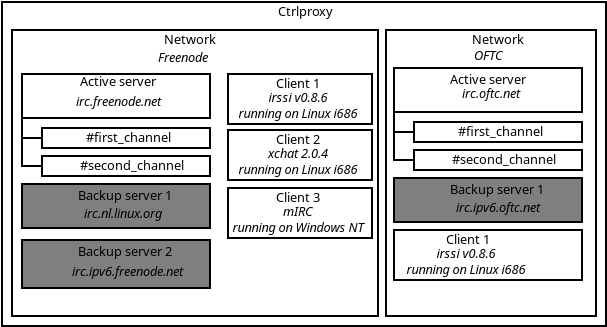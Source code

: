 <?xml version="1.0" encoding="UTF-8"?>
<dia:diagram xmlns:dia="http://www.lysator.liu.se/~alla/dia/"><dia:layer name="Background" visible="true"><dia:object type="Standard - Box" version="0" id="O0"><dia:attribute name="obj_pos"><dia:point val="2.7,1.1"/></dia:attribute><dia:attribute name="obj_bb"><dia:rectangle val="2.65,1.05;32.95,17.35"/></dia:attribute><dia:attribute name="elem_corner"><dia:point val="2.7,1.1"/></dia:attribute><dia:attribute name="elem_width"><dia:real val="30.2"/></dia:attribute><dia:attribute name="elem_height"><dia:real val="16.2"/></dia:attribute><dia:attribute name="show_background"><dia:boolean val="false"/></dia:attribute></dia:object><dia:object type="Standard - Box" version="0" id="O1"><dia:attribute name="obj_pos"><dia:point val="3.2,2.5"/></dia:attribute><dia:attribute name="obj_bb"><dia:rectangle val="3.15,2.45;21.55,16.85"/></dia:attribute><dia:attribute name="elem_corner"><dia:point val="3.2,2.5"/></dia:attribute><dia:attribute name="elem_width"><dia:real val="18.3"/></dia:attribute><dia:attribute name="elem_height"><dia:real val="14.3"/></dia:attribute><dia:attribute name="show_background"><dia:boolean val="true"/></dia:attribute></dia:object><dia:object type="Standard - Text" version="0" id="O2"><dia:attribute name="obj_pos"><dia:point val="10.8,3.2"/></dia:attribute><dia:attribute name="obj_bb"><dia:rectangle val="10.8,2.527;13.072,3.645"/></dia:attribute><dia:attribute name="text"><dia:composite type="text"><dia:attribute name="string"><dia:string>#Network#</dia:string></dia:attribute><dia:attribute name="font"><dia:font family="sans" style="0" name="Courier"/></dia:attribute><dia:attribute name="height"><dia:real val="0.8"/></dia:attribute><dia:attribute name="pos"><dia:point val="10.8,3.2"/></dia:attribute><dia:attribute name="color"><dia:color val="#000000"/></dia:attribute><dia:attribute name="alignment"><dia:enum val="0"/></dia:attribute></dia:composite></dia:attribute></dia:object><dia:object type="Standard - Text" version="0" id="O3"><dia:attribute name="obj_pos"><dia:point val="16.5,1.8"/></dia:attribute><dia:attribute name="obj_bb"><dia:rectangle val="16.5,1.127;18.973,2.245"/></dia:attribute><dia:attribute name="text"><dia:composite type="text"><dia:attribute name="string"><dia:string>#Ctrlproxy#</dia:string></dia:attribute><dia:attribute name="font"><dia:font family="sans" style="0" name="Courier"/></dia:attribute><dia:attribute name="height"><dia:real val="0.8"/></dia:attribute><dia:attribute name="pos"><dia:point val="16.5,1.8"/></dia:attribute><dia:attribute name="color"><dia:color val="#000000"/></dia:attribute><dia:attribute name="alignment"><dia:enum val="0"/></dia:attribute></dia:composite></dia:attribute></dia:object><dia:object type="Standard - Box" version="0" id="O4"><dia:attribute name="obj_pos"><dia:point val="3.7,4.7"/></dia:attribute><dia:attribute name="obj_bb"><dia:rectangle val="3.65,4.65;13.15,6.95"/></dia:attribute><dia:attribute name="elem_corner"><dia:point val="3.7,4.7"/></dia:attribute><dia:attribute name="elem_width"><dia:real val="9.4"/></dia:attribute><dia:attribute name="elem_height"><dia:real val="2.2"/></dia:attribute><dia:attribute name="show_background"><dia:boolean val="true"/></dia:attribute></dia:object><dia:object type="Standard - Text" version="0" id="O5"><dia:attribute name="obj_pos"><dia:point val="6.6,5.3"/></dia:attribute><dia:attribute name="obj_bb"><dia:rectangle val="6.6,4.628;10.123,5.745"/></dia:attribute><dia:attribute name="text"><dia:composite type="text"><dia:attribute name="string"><dia:string>#Active server#</dia:string></dia:attribute><dia:attribute name="font"><dia:font family="sans" style="0" name="Courier"/></dia:attribute><dia:attribute name="height"><dia:real val="0.8"/></dia:attribute><dia:attribute name="pos"><dia:point val="6.6,5.3"/></dia:attribute><dia:attribute name="color"><dia:color val="#000000"/></dia:attribute><dia:attribute name="alignment"><dia:enum val="0"/></dia:attribute></dia:composite></dia:attribute></dia:object><dia:object type="Standard - Box" version="0" id="O6"><dia:attribute name="obj_pos"><dia:point val="4.7,7.4"/></dia:attribute><dia:attribute name="obj_bb"><dia:rectangle val="4.65,7.35;13.15,8.45"/></dia:attribute><dia:attribute name="elem_corner"><dia:point val="4.7,7.4"/></dia:attribute><dia:attribute name="elem_width"><dia:real val="8.4"/></dia:attribute><dia:attribute name="elem_height"><dia:real val="1"/></dia:attribute><dia:attribute name="show_background"><dia:boolean val="true"/></dia:attribute></dia:object><dia:object type="Standard - Box" version="0" id="O7"><dia:attribute name="obj_pos"><dia:point val="4.7,8.8"/></dia:attribute><dia:attribute name="obj_bb"><dia:rectangle val="4.65,8.75;13.15,9.85"/></dia:attribute><dia:attribute name="elem_corner"><dia:point val="4.7,8.8"/></dia:attribute><dia:attribute name="elem_width"><dia:real val="8.4"/></dia:attribute><dia:attribute name="elem_height"><dia:real val="1"/></dia:attribute><dia:attribute name="show_background"><dia:boolean val="true"/></dia:attribute></dia:object><dia:object type="Standard - Text" version="0" id="O8"><dia:attribute name="obj_pos"><dia:point val="6.9,8.1"/></dia:attribute><dia:attribute name="obj_bb"><dia:rectangle val="6.9,7.428;10.773,8.545"/></dia:attribute><dia:attribute name="text"><dia:composite type="text"><dia:attribute name="string"><dia:string>##first_channel#</dia:string></dia:attribute><dia:attribute name="font"><dia:font family="sans" style="0" name="Courier"/></dia:attribute><dia:attribute name="height"><dia:real val="0.8"/></dia:attribute><dia:attribute name="pos"><dia:point val="6.9,8.1"/></dia:attribute><dia:attribute name="color"><dia:color val="#000000"/></dia:attribute><dia:attribute name="alignment"><dia:enum val="0"/></dia:attribute></dia:composite></dia:attribute></dia:object><dia:object type="Standard - Text" version="0" id="O9"><dia:attribute name="obj_pos"><dia:point val="6.6,9.5"/></dia:attribute><dia:attribute name="obj_bb"><dia:rectangle val="6.6,8.828;11.523,9.945"/></dia:attribute><dia:attribute name="text"><dia:composite type="text"><dia:attribute name="string"><dia:string>##second_channel#</dia:string></dia:attribute><dia:attribute name="font"><dia:font family="sans" style="0" name="Courier"/></dia:attribute><dia:attribute name="height"><dia:real val="0.8"/></dia:attribute><dia:attribute name="pos"><dia:point val="6.6,9.5"/></dia:attribute><dia:attribute name="color"><dia:color val="#000000"/></dia:attribute><dia:attribute name="alignment"><dia:enum val="0"/></dia:attribute></dia:composite></dia:attribute></dia:object><dia:object type="Standard - ZigZagLine" version="0" id="O10"><dia:attribute name="obj_pos"><dia:point val="4.7,7.9"/></dia:attribute><dia:attribute name="obj_bb"><dia:rectangle val="3.65,6.829;4.75,7.95"/></dia:attribute><dia:attribute name="orth_points"><dia:point val="4.7,7.9"/><dia:point val="3.7,7.9"/><dia:point val="3.7,6.9"/><dia:point val="3.7,6.9"/></dia:attribute><dia:attribute name="orth_orient"><dia:enum val="0"/><dia:enum val="1"/><dia:enum val="0"/></dia:attribute><dia:connections><dia:connection handle="1" to="O4" connection="5"/></dia:connections></dia:object><dia:object type="Standard - ZigZagLine" version="0" id="O11"><dia:attribute name="obj_pos"><dia:point val="4.7,9.3"/></dia:attribute><dia:attribute name="obj_bb"><dia:rectangle val="3.65,6.829;4.75,9.35"/></dia:attribute><dia:attribute name="orth_points"><dia:point val="4.7,9.3"/><dia:point val="3.7,9.3"/><dia:point val="3.7,6.9"/><dia:point val="3.7,6.9"/></dia:attribute><dia:attribute name="orth_orient"><dia:enum val="0"/><dia:enum val="1"/><dia:enum val="0"/></dia:attribute><dia:connections><dia:connection handle="1" to="O4" connection="5"/></dia:connections></dia:object><dia:object type="Standard - Text" version="0" id="O12"><dia:attribute name="obj_pos"><dia:point val="6.4,6.3"/></dia:attribute><dia:attribute name="obj_bb"><dia:rectangle val="6.4,5.628;10.672,6.745"/></dia:attribute><dia:attribute name="text"><dia:composite type="text"><dia:attribute name="string"><dia:string>#irc.freenode.net#</dia:string></dia:attribute><dia:attribute name="font"><dia:font family="sans" style="8" name="Courier"/></dia:attribute><dia:attribute name="height"><dia:real val="0.8"/></dia:attribute><dia:attribute name="pos"><dia:point val="6.4,6.3"/></dia:attribute><dia:attribute name="color"><dia:color val="#000000"/></dia:attribute><dia:attribute name="alignment"><dia:enum val="0"/></dia:attribute></dia:composite></dia:attribute></dia:object><dia:object type="Standard - Text" version="0" id="O13"><dia:attribute name="obj_pos"><dia:point val="10.5,4.1"/></dia:attribute><dia:attribute name="obj_bb"><dia:rectangle val="10.5,3.428;13.172,4.545"/></dia:attribute><dia:attribute name="text"><dia:composite type="text"><dia:attribute name="string"><dia:string>#Freenode#</dia:string></dia:attribute><dia:attribute name="font"><dia:font family="sans" style="8" name="Courier"/></dia:attribute><dia:attribute name="height"><dia:real val="0.8"/></dia:attribute><dia:attribute name="pos"><dia:point val="10.5,4.1"/></dia:attribute><dia:attribute name="color"><dia:color val="#000000"/></dia:attribute><dia:attribute name="alignment"><dia:enum val="0"/></dia:attribute></dia:composite></dia:attribute></dia:object><dia:object type="Standard - Box" version="0" id="O14"><dia:attribute name="obj_pos"><dia:point val="3.7,10.2"/></dia:attribute><dia:attribute name="obj_bb"><dia:rectangle val="3.65,10.15;13.15,12.45"/></dia:attribute><dia:attribute name="elem_corner"><dia:point val="3.7,10.2"/></dia:attribute><dia:attribute name="elem_width"><dia:real val="9.4"/></dia:attribute><dia:attribute name="elem_height"><dia:real val="2.2"/></dia:attribute><dia:attribute name="inner_color"><dia:color val="#7f7f7f"/></dia:attribute><dia:attribute name="show_background"><dia:boolean val="true"/></dia:attribute></dia:object><dia:object type="Standard - Text" version="0" id="O15"><dia:attribute name="obj_pos"><dia:point val="6.5,11"/></dia:attribute><dia:attribute name="obj_bb"><dia:rectangle val="6.5,10.328;10.922,11.445"/></dia:attribute><dia:attribute name="text"><dia:composite type="text"><dia:attribute name="string"><dia:string>#Backup server 1#</dia:string></dia:attribute><dia:attribute name="font"><dia:font family="sans" style="0" name="Courier"/></dia:attribute><dia:attribute name="height"><dia:real val="0.8"/></dia:attribute><dia:attribute name="pos"><dia:point val="6.5,11"/></dia:attribute><dia:attribute name="color"><dia:color val="#000000"/></dia:attribute><dia:attribute name="alignment"><dia:enum val="0"/></dia:attribute></dia:composite></dia:attribute></dia:object><dia:object type="Standard - Text" version="0" id="O16"><dia:attribute name="obj_pos"><dia:point val="6.8,11.9"/></dia:attribute><dia:attribute name="obj_bb"><dia:rectangle val="6.8,11.227;10.623,12.345"/></dia:attribute><dia:attribute name="text"><dia:composite type="text"><dia:attribute name="string"><dia:string>#irc.nl.linux.org#</dia:string></dia:attribute><dia:attribute name="font"><dia:font family="sans" style="8" name="Courier"/></dia:attribute><dia:attribute name="height"><dia:real val="0.8"/></dia:attribute><dia:attribute name="pos"><dia:point val="6.8,11.9"/></dia:attribute><dia:attribute name="color"><dia:color val="#000000"/></dia:attribute><dia:attribute name="alignment"><dia:enum val="0"/></dia:attribute></dia:composite></dia:attribute></dia:object><dia:object type="Standard - Box" version="0" id="O17"><dia:attribute name="obj_pos"><dia:point val="3.7,13"/></dia:attribute><dia:attribute name="obj_bb"><dia:rectangle val="3.65,12.95;13.15,15.45"/></dia:attribute><dia:attribute name="elem_corner"><dia:point val="3.7,13"/></dia:attribute><dia:attribute name="elem_width"><dia:real val="9.4"/></dia:attribute><dia:attribute name="elem_height"><dia:real val="2.4"/></dia:attribute><dia:attribute name="inner_color"><dia:color val="#7f7f7f"/></dia:attribute><dia:attribute name="show_background"><dia:boolean val="true"/></dia:attribute></dia:object><dia:object type="Standard - Text" version="0" id="O18"><dia:attribute name="obj_pos"><dia:point val="6.5,13.8"/></dia:attribute><dia:attribute name="obj_bb"><dia:rectangle val="6.5,13.127;10.922,14.245"/></dia:attribute><dia:attribute name="text"><dia:composite type="text"><dia:attribute name="string"><dia:string>#Backup server 2#</dia:string></dia:attribute><dia:attribute name="font"><dia:font family="sans" style="0" name="Courier"/></dia:attribute><dia:attribute name="height"><dia:real val="0.8"/></dia:attribute><dia:attribute name="pos"><dia:point val="6.5,13.8"/></dia:attribute><dia:attribute name="color"><dia:color val="#000000"/></dia:attribute><dia:attribute name="alignment"><dia:enum val="0"/></dia:attribute></dia:composite></dia:attribute></dia:object><dia:object type="Standard - Text" version="0" id="O19"><dia:attribute name="obj_pos"><dia:point val="6.2,14.8"/></dia:attribute><dia:attribute name="obj_bb"><dia:rectangle val="6.2,14.127;11.773,15.245"/></dia:attribute><dia:attribute name="text"><dia:composite type="text"><dia:attribute name="string"><dia:string>#irc.ipv6.freenode.net#</dia:string></dia:attribute><dia:attribute name="font"><dia:font family="sans" style="8" name="Courier"/></dia:attribute><dia:attribute name="height"><dia:real val="0.8"/></dia:attribute><dia:attribute name="pos"><dia:point val="6.2,14.8"/></dia:attribute><dia:attribute name="color"><dia:color val="#000000"/></dia:attribute><dia:attribute name="alignment"><dia:enum val="0"/></dia:attribute></dia:composite></dia:attribute></dia:object><dia:object type="Standard - Box" version="0" id="O20"><dia:attribute name="obj_pos"><dia:point val="14,4.7"/></dia:attribute><dia:attribute name="obj_bb"><dia:rectangle val="13.95,4.65;21.25,7.25"/></dia:attribute><dia:attribute name="elem_corner"><dia:point val="14,4.7"/></dia:attribute><dia:attribute name="elem_width"><dia:real val="7.2"/></dia:attribute><dia:attribute name="elem_height"><dia:real val="2.5"/></dia:attribute><dia:attribute name="show_background"><dia:boolean val="true"/></dia:attribute></dia:object><dia:object type="Standard - Text" version="0" id="O21"><dia:attribute name="obj_pos"><dia:point val="16.4,5.4"/></dia:attribute><dia:attribute name="obj_bb"><dia:rectangle val="16.4,4.728;18.523,5.845"/></dia:attribute><dia:attribute name="text"><dia:composite type="text"><dia:attribute name="string"><dia:string>#Client 1#</dia:string></dia:attribute><dia:attribute name="font"><dia:font family="sans" style="0" name="Courier"/></dia:attribute><dia:attribute name="height"><dia:real val="0.8"/></dia:attribute><dia:attribute name="pos"><dia:point val="16.4,5.4"/></dia:attribute><dia:attribute name="color"><dia:color val="#000000"/></dia:attribute><dia:attribute name="alignment"><dia:enum val="0"/></dia:attribute></dia:composite></dia:attribute></dia:object><dia:object type="Standard - Text" version="0" id="O22"><dia:attribute name="obj_pos"><dia:point val="17,6.2"/></dia:attribute><dia:attribute name="obj_bb"><dia:rectangle val="16.977,5.527;17,6.645"/></dia:attribute><dia:attribute name="text"><dia:composite type="text"><dia:attribute name="string"><dia:string>##</dia:string></dia:attribute><dia:attribute name="font"><dia:font family="sans" style="0" name="Courier"/></dia:attribute><dia:attribute name="height"><dia:real val="0.8"/></dia:attribute><dia:attribute name="pos"><dia:point val="17,6.2"/></dia:attribute><dia:attribute name="color"><dia:color val="#000000"/></dia:attribute><dia:attribute name="alignment"><dia:enum val="0"/></dia:attribute></dia:composite></dia:attribute></dia:object><dia:object type="Standard - Text" version="0" id="O23"><dia:attribute name="obj_pos"><dia:point val="17.5,6.1"/></dia:attribute><dia:attribute name="obj_bb"><dia:rectangle val="14.525,5.428;20.497,7.345"/></dia:attribute><dia:attribute name="text"><dia:composite type="text"><dia:attribute name="string"><dia:string>#irssi v0.8.6
running on Linux i686#</dia:string></dia:attribute><dia:attribute name="font"><dia:font family="sans" style="8" name="Courier"/></dia:attribute><dia:attribute name="height"><dia:real val="0.8"/></dia:attribute><dia:attribute name="pos"><dia:point val="17.5,6.1"/></dia:attribute><dia:attribute name="color"><dia:color val="#000000"/></dia:attribute><dia:attribute name="alignment"><dia:enum val="1"/></dia:attribute></dia:composite></dia:attribute></dia:object><dia:object type="Standard - Text" version="0" id="O24"><dia:attribute name="obj_pos"><dia:point val="23.7,10.9"/></dia:attribute><dia:attribute name="obj_bb"><dia:rectangle val="23.677,10.227;23.7,11.345"/></dia:attribute><dia:attribute name="text"><dia:composite type="text"><dia:attribute name="string"><dia:string>##</dia:string></dia:attribute><dia:attribute name="font"><dia:font family="sans" style="0" name="Courier"/></dia:attribute><dia:attribute name="height"><dia:real val="0.8"/></dia:attribute><dia:attribute name="pos"><dia:point val="23.7,10.9"/></dia:attribute><dia:attribute name="color"><dia:color val="#000000"/></dia:attribute><dia:attribute name="alignment"><dia:enum val="0"/></dia:attribute></dia:composite></dia:attribute></dia:object><dia:object type="Standard - Box" version="0" id="O25"><dia:attribute name="obj_pos"><dia:point val="14,7.5"/></dia:attribute><dia:attribute name="obj_bb"><dia:rectangle val="13.95,7.45;21.25,10.05"/></dia:attribute><dia:attribute name="elem_corner"><dia:point val="14,7.5"/></dia:attribute><dia:attribute name="elem_width"><dia:real val="7.2"/></dia:attribute><dia:attribute name="elem_height"><dia:real val="2.5"/></dia:attribute><dia:attribute name="show_background"><dia:boolean val="true"/></dia:attribute></dia:object><dia:object type="Standard - Text" version="0" id="O26"><dia:attribute name="obj_pos"><dia:point val="16.4,8.2"/></dia:attribute><dia:attribute name="obj_bb"><dia:rectangle val="16.4,7.527;18.523,8.645"/></dia:attribute><dia:attribute name="text"><dia:composite type="text"><dia:attribute name="string"><dia:string>#Client 2#</dia:string></dia:attribute><dia:attribute name="font"><dia:font family="sans" style="0" name="Courier"/></dia:attribute><dia:attribute name="height"><dia:real val="0.8"/></dia:attribute><dia:attribute name="pos"><dia:point val="16.4,8.2"/></dia:attribute><dia:attribute name="color"><dia:color val="#000000"/></dia:attribute><dia:attribute name="alignment"><dia:enum val="0"/></dia:attribute></dia:composite></dia:attribute></dia:object><dia:object type="Standard - Text" version="0" id="O27"><dia:attribute name="obj_pos"><dia:point val="17.5,8.9"/></dia:attribute><dia:attribute name="obj_bb"><dia:rectangle val="14.525,8.227;20.497,10.145"/></dia:attribute><dia:attribute name="text"><dia:composite type="text"><dia:attribute name="string"><dia:string>#xchat 2.0.4
running on Linux i686#</dia:string></dia:attribute><dia:attribute name="font"><dia:font family="sans" style="8" name="Courier"/></dia:attribute><dia:attribute name="height"><dia:real val="0.8"/></dia:attribute><dia:attribute name="pos"><dia:point val="17.5,8.9"/></dia:attribute><dia:attribute name="color"><dia:color val="#000000"/></dia:attribute><dia:attribute name="alignment"><dia:enum val="1"/></dia:attribute></dia:composite></dia:attribute></dia:object><dia:object type="Standard - Box" version="0" id="O28"><dia:attribute name="obj_pos"><dia:point val="14,10.4"/></dia:attribute><dia:attribute name="obj_bb"><dia:rectangle val="13.95,10.35;21.25,12.95"/></dia:attribute><dia:attribute name="elem_corner"><dia:point val="14,10.4"/></dia:attribute><dia:attribute name="elem_width"><dia:real val="7.2"/></dia:attribute><dia:attribute name="elem_height"><dia:real val="2.5"/></dia:attribute><dia:attribute name="show_background"><dia:boolean val="true"/></dia:attribute></dia:object><dia:object type="Standard - Text" version="0" id="O29"><dia:attribute name="obj_pos"><dia:point val="16.4,11.1"/></dia:attribute><dia:attribute name="obj_bb"><dia:rectangle val="16.4,10.428;18.523,11.545"/></dia:attribute><dia:attribute name="text"><dia:composite type="text"><dia:attribute name="string"><dia:string>#Client 3#</dia:string></dia:attribute><dia:attribute name="font"><dia:font family="sans" style="0" name="Courier"/></dia:attribute><dia:attribute name="height"><dia:real val="0.8"/></dia:attribute><dia:attribute name="pos"><dia:point val="16.4,11.1"/></dia:attribute><dia:attribute name="color"><dia:color val="#000000"/></dia:attribute><dia:attribute name="alignment"><dia:enum val="0"/></dia:attribute></dia:composite></dia:attribute></dia:object><dia:object type="Standard - Text" version="0" id="O30"><dia:attribute name="obj_pos"><dia:point val="17.5,11.8"/></dia:attribute><dia:attribute name="obj_bb"><dia:rectangle val="14.225,11.127;20.797,13.045"/></dia:attribute><dia:attribute name="text"><dia:composite type="text"><dia:attribute name="string"><dia:string>#mIRC
running on Windows NT#</dia:string></dia:attribute><dia:attribute name="font"><dia:font family="sans" style="8" name="Courier"/></dia:attribute><dia:attribute name="height"><dia:real val="0.8"/></dia:attribute><dia:attribute name="pos"><dia:point val="17.5,11.8"/></dia:attribute><dia:attribute name="color"><dia:color val="#000000"/></dia:attribute><dia:attribute name="alignment"><dia:enum val="1"/></dia:attribute></dia:composite></dia:attribute></dia:object><dia:object type="Standard - Box" version="0" id="O31"><dia:attribute name="obj_pos"><dia:point val="21.9,2.5"/></dia:attribute><dia:attribute name="obj_bb"><dia:rectangle val="21.85,2.45;32.45,16.85"/></dia:attribute><dia:attribute name="elem_corner"><dia:point val="21.9,2.5"/></dia:attribute><dia:attribute name="elem_width"><dia:real val="10.5"/></dia:attribute><dia:attribute name="elem_height"><dia:real val="14.3"/></dia:attribute><dia:attribute name="show_background"><dia:boolean val="true"/></dia:attribute></dia:object><dia:object type="Standard - Text" version="0" id="O32"><dia:attribute name="obj_pos"><dia:point val="26.2,3.2"/></dia:attribute><dia:attribute name="obj_bb"><dia:rectangle val="26.2,2.527;28.473,3.645"/></dia:attribute><dia:attribute name="text"><dia:composite type="text"><dia:attribute name="string"><dia:string>#Network#</dia:string></dia:attribute><dia:attribute name="font"><dia:font family="sans" style="0" name="Courier"/></dia:attribute><dia:attribute name="height"><dia:real val="0.8"/></dia:attribute><dia:attribute name="pos"><dia:point val="26.2,3.2"/></dia:attribute><dia:attribute name="color"><dia:color val="#000000"/></dia:attribute><dia:attribute name="alignment"><dia:enum val="0"/></dia:attribute></dia:composite></dia:attribute></dia:object><dia:object type="Standard - Text" version="0" id="O33"><dia:attribute name="obj_pos"><dia:point val="26.3,4"/></dia:attribute><dia:attribute name="obj_bb"><dia:rectangle val="26.3,3.328;27.922,4.445"/></dia:attribute><dia:attribute name="text"><dia:composite type="text"><dia:attribute name="string"><dia:string>#OFTC#</dia:string></dia:attribute><dia:attribute name="font"><dia:font family="sans" style="8" name="Courier"/></dia:attribute><dia:attribute name="height"><dia:real val="0.8"/></dia:attribute><dia:attribute name="pos"><dia:point val="26.3,4"/></dia:attribute><dia:attribute name="color"><dia:color val="#000000"/></dia:attribute><dia:attribute name="alignment"><dia:enum val="0"/></dia:attribute></dia:composite></dia:attribute></dia:object><dia:object type="Standard - Box" version="0" id="O34"><dia:attribute name="obj_pos"><dia:point val="22.3,4.4"/></dia:attribute><dia:attribute name="obj_bb"><dia:rectangle val="22.25,4.35;31.75,6.65"/></dia:attribute><dia:attribute name="elem_corner"><dia:point val="22.3,4.4"/></dia:attribute><dia:attribute name="elem_width"><dia:real val="9.4"/></dia:attribute><dia:attribute name="elem_height"><dia:real val="2.2"/></dia:attribute><dia:attribute name="show_background"><dia:boolean val="true"/></dia:attribute></dia:object><dia:object type="Standard - Box" version="0" id="O35"><dia:attribute name="obj_pos"><dia:point val="23.3,7.1"/></dia:attribute><dia:attribute name="obj_bb"><dia:rectangle val="23.25,7.05;31.75,8.15"/></dia:attribute><dia:attribute name="elem_corner"><dia:point val="23.3,7.1"/></dia:attribute><dia:attribute name="elem_width"><dia:real val="8.4"/></dia:attribute><dia:attribute name="elem_height"><dia:real val="1"/></dia:attribute><dia:attribute name="show_background"><dia:boolean val="true"/></dia:attribute></dia:object><dia:object type="Standard - Box" version="0" id="O36"><dia:attribute name="obj_pos"><dia:point val="23.3,8.5"/></dia:attribute><dia:attribute name="obj_bb"><dia:rectangle val="23.25,8.45;31.75,9.55"/></dia:attribute><dia:attribute name="elem_corner"><dia:point val="23.3,8.5"/></dia:attribute><dia:attribute name="elem_width"><dia:real val="8.4"/></dia:attribute><dia:attribute name="elem_height"><dia:real val="1"/></dia:attribute><dia:attribute name="show_background"><dia:boolean val="true"/></dia:attribute></dia:object><dia:object type="Standard - Text" version="0" id="O37"><dia:attribute name="obj_pos"><dia:point val="25.5,7.8"/></dia:attribute><dia:attribute name="obj_bb"><dia:rectangle val="25.5,7.15;29.35,8.2"/></dia:attribute><dia:attribute name="text"><dia:composite type="text"><dia:attribute name="string"><dia:string>##first_channel#</dia:string></dia:attribute><dia:attribute name="font"><dia:font family="sans" style="0" name="Courier"/></dia:attribute><dia:attribute name="height"><dia:real val="0.8"/></dia:attribute><dia:attribute name="pos"><dia:point val="25.5,7.8"/></dia:attribute><dia:attribute name="color"><dia:color val="#000000"/></dia:attribute><dia:attribute name="alignment"><dia:enum val="0"/></dia:attribute></dia:composite></dia:attribute></dia:object><dia:object type="Standard - Text" version="0" id="O38"><dia:attribute name="obj_pos"><dia:point val="25.2,9.2"/></dia:attribute><dia:attribute name="obj_bb"><dia:rectangle val="25.2,8.55;30.1,9.6"/></dia:attribute><dia:attribute name="text"><dia:composite type="text"><dia:attribute name="string"><dia:string>##second_channel#</dia:string></dia:attribute><dia:attribute name="font"><dia:font family="sans" style="0" name="Courier"/></dia:attribute><dia:attribute name="height"><dia:real val="0.8"/></dia:attribute><dia:attribute name="pos"><dia:point val="25.2,9.2"/></dia:attribute><dia:attribute name="color"><dia:color val="#000000"/></dia:attribute><dia:attribute name="alignment"><dia:enum val="0"/></dia:attribute></dia:composite></dia:attribute></dia:object><dia:object type="Standard - ZigZagLine" version="0" id="O39"><dia:attribute name="obj_pos"><dia:point val="23.3,7.6"/></dia:attribute><dia:attribute name="obj_bb"><dia:rectangle val="22.25,6.529;23.35,7.65"/></dia:attribute><dia:attribute name="orth_points"><dia:point val="23.3,7.6"/><dia:point val="22.3,7.6"/><dia:point val="22.3,6.6"/><dia:point val="22.3,6.6"/></dia:attribute><dia:attribute name="orth_orient"><dia:enum val="0"/><dia:enum val="1"/><dia:enum val="0"/></dia:attribute><dia:connections><dia:connection handle="0" to="O35" connection="3"/><dia:connection handle="1" to="O34" connection="5"/></dia:connections></dia:object><dia:object type="Standard - ZigZagLine" version="0" id="O40"><dia:attribute name="obj_pos"><dia:point val="23.3,9"/></dia:attribute><dia:attribute name="obj_bb"><dia:rectangle val="22.25,6.529;23.35,9.05"/></dia:attribute><dia:attribute name="orth_points"><dia:point val="23.3,9"/><dia:point val="22.3,9"/><dia:point val="22.3,6.6"/><dia:point val="22.3,6.6"/></dia:attribute><dia:attribute name="orth_orient"><dia:enum val="0"/><dia:enum val="1"/><dia:enum val="0"/></dia:attribute><dia:connections><dia:connection handle="0" to="O36" connection="3"/><dia:connection handle="1" to="O34" connection="5"/></dia:connections></dia:object><dia:object type="Standard - Box" version="0" id="O41"><dia:attribute name="obj_pos"><dia:point val="22.3,9.9"/></dia:attribute><dia:attribute name="obj_bb"><dia:rectangle val="22.25,9.85;31.75,12.15"/></dia:attribute><dia:attribute name="elem_corner"><dia:point val="22.3,9.9"/></dia:attribute><dia:attribute name="elem_width"><dia:real val="9.4"/></dia:attribute><dia:attribute name="elem_height"><dia:real val="2.2"/></dia:attribute><dia:attribute name="inner_color"><dia:color val="#7f7f7f"/></dia:attribute><dia:attribute name="show_background"><dia:boolean val="true"/></dia:attribute></dia:object><dia:object type="Standard - Text" version="0" id="O42"><dia:attribute name="obj_pos"><dia:point val="25.1,10.7"/></dia:attribute><dia:attribute name="obj_bb"><dia:rectangle val="25.1,10.05;29.5,11.1"/></dia:attribute><dia:attribute name="text"><dia:composite type="text"><dia:attribute name="string"><dia:string>#Backup server 1#</dia:string></dia:attribute><dia:attribute name="font"><dia:font family="sans" style="0" name="Courier"/></dia:attribute><dia:attribute name="height"><dia:real val="0.8"/></dia:attribute><dia:attribute name="pos"><dia:point val="25.1,10.7"/></dia:attribute><dia:attribute name="color"><dia:color val="#000000"/></dia:attribute><dia:attribute name="alignment"><dia:enum val="0"/></dia:attribute></dia:composite></dia:attribute></dia:object><dia:object type="Standard - Text" version="0" id="O43"><dia:attribute name="obj_pos"><dia:point val="25.4,11.6"/></dia:attribute><dia:attribute name="obj_bb"><dia:rectangle val="25.4,10.928;29.473,12.045"/></dia:attribute><dia:attribute name="text"><dia:composite type="text"><dia:attribute name="string"><dia:string>#irc.ipv6.oftc.net#</dia:string></dia:attribute><dia:attribute name="font"><dia:font family="sans" style="8" name="Courier"/></dia:attribute><dia:attribute name="height"><dia:real val="0.8"/></dia:attribute><dia:attribute name="pos"><dia:point val="25.4,11.6"/></dia:attribute><dia:attribute name="color"><dia:color val="#000000"/></dia:attribute><dia:attribute name="alignment"><dia:enum val="0"/></dia:attribute></dia:composite></dia:attribute></dia:object><dia:object type="Standard - Box" version="0" id="O44"><dia:attribute name="obj_pos"><dia:point val="22.3,12.5"/></dia:attribute><dia:attribute name="obj_bb"><dia:rectangle val="22.25,12.45;31.75,15.05"/></dia:attribute><dia:attribute name="elem_corner"><dia:point val="22.3,12.5"/></dia:attribute><dia:attribute name="elem_width"><dia:real val="9.4"/></dia:attribute><dia:attribute name="elem_height"><dia:real val="2.5"/></dia:attribute><dia:attribute name="show_background"><dia:boolean val="true"/></dia:attribute></dia:object><dia:object type="Standard - Text" version="0" id="O45"><dia:attribute name="obj_pos"><dia:point val="24.9,13.2"/></dia:attribute><dia:attribute name="obj_bb"><dia:rectangle val="24.878,12.527;27,13.645"/></dia:attribute><dia:attribute name="text"><dia:composite type="text"><dia:attribute name="string"><dia:string>#Client 1#</dia:string></dia:attribute><dia:attribute name="font"><dia:font family="sans" style="0" name="Courier"/></dia:attribute><dia:attribute name="height"><dia:real val="0.8"/></dia:attribute><dia:attribute name="pos"><dia:point val="24.9,13.2"/></dia:attribute><dia:attribute name="color"><dia:color val="#000000"/></dia:attribute><dia:attribute name="alignment"><dia:enum val="0"/></dia:attribute></dia:composite></dia:attribute></dia:object><dia:object type="Standard - Text" version="0" id="O46"><dia:attribute name="obj_pos"><dia:point val="25.9,13.9"/></dia:attribute><dia:attribute name="obj_bb"><dia:rectangle val="22.925,13.25;28.875,15.1"/></dia:attribute><dia:attribute name="text"><dia:composite type="text"><dia:attribute name="string"><dia:string>#irssi v0.8.6
running on Linux i686#</dia:string></dia:attribute><dia:attribute name="font"><dia:font family="sans" style="8" name="Courier"/></dia:attribute><dia:attribute name="height"><dia:real val="0.8"/></dia:attribute><dia:attribute name="pos"><dia:point val="25.9,13.9"/></dia:attribute><dia:attribute name="color"><dia:color val="#000000"/></dia:attribute><dia:attribute name="alignment"><dia:enum val="1"/></dia:attribute></dia:composite></dia:attribute></dia:object><dia:object type="Standard - Text" version="0" id="O47"><dia:attribute name="obj_pos"><dia:point val="25.1,5.2"/></dia:attribute><dia:attribute name="obj_bb"><dia:rectangle val="25.1,4.527;28.622,5.645"/></dia:attribute><dia:attribute name="text"><dia:composite type="text"><dia:attribute name="string"><dia:string>#Active server#</dia:string></dia:attribute><dia:attribute name="font"><dia:font family="sans" style="0" name="Courier"/></dia:attribute><dia:attribute name="height"><dia:real val="0.8"/></dia:attribute><dia:attribute name="pos"><dia:point val="25.1,5.2"/></dia:attribute><dia:attribute name="color"><dia:color val="#000000"/></dia:attribute><dia:attribute name="alignment"><dia:enum val="0"/></dia:attribute></dia:composite></dia:attribute></dia:object><dia:object type="Standard - Text" version="0" id="O48"><dia:attribute name="obj_pos"><dia:point val="25.7,5.9"/></dia:attribute><dia:attribute name="obj_bb"><dia:rectangle val="25.7,5.228;28.473,6.345"/></dia:attribute><dia:attribute name="text"><dia:composite type="text"><dia:attribute name="string"><dia:string>#irc.oftc.net#</dia:string></dia:attribute><dia:attribute name="font"><dia:font family="sans" style="8" name="Courier"/></dia:attribute><dia:attribute name="height"><dia:real val="0.8"/></dia:attribute><dia:attribute name="pos"><dia:point val="25.7,5.9"/></dia:attribute><dia:attribute name="color"><dia:color val="#000000"/></dia:attribute><dia:attribute name="alignment"><dia:enum val="0"/></dia:attribute></dia:composite></dia:attribute></dia:object></dia:layer></dia:diagram>
